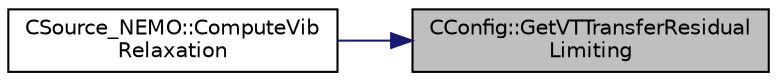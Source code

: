digraph "CConfig::GetVTTransferResidualLimiting"
{
 // LATEX_PDF_SIZE
  edge [fontname="Helvetica",fontsize="10",labelfontname="Helvetica",labelfontsize="10"];
  node [fontname="Helvetica",fontsize="10",shape=record];
  rankdir="RL";
  Node1 [label="CConfig::GetVTTransferResidual\lLimiting",height=0.2,width=0.4,color="black", fillcolor="grey75", style="filled", fontcolor="black",tooltip="Indicates whether the VT source residual is limited."];
  Node1 -> Node2 [dir="back",color="midnightblue",fontsize="10",style="solid",fontname="Helvetica"];
  Node2 [label="CSource_NEMO::ComputeVib\lRelaxation",height=0.2,width=0.4,color="black", fillcolor="white", style="filled",URL="$classCSource__NEMO.html#ac85fe5f0b0a44bede3c86d966cfdea22",tooltip="Residual of the translational to vibrational energy."];
}

